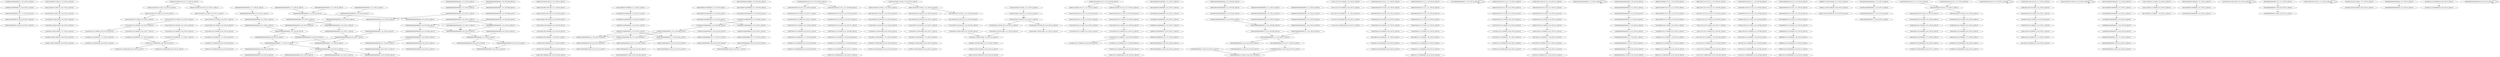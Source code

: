 digraph G {
    "00001010000000011100_8-28_COV:15_LEN:20" -> "00010100000000111000_9-29_COV:15_LEN:20";
    "00100011100011000010_8-28_COV:14_LEN:20" -> "01000111000110000100_9-29_COV:14_LEN:20";
    "00101010001101110000_4-24_COV:15_LEN:20" -> "01010100011011100000_5-25_COV:14_LEN:20";
    "00000000000000000000_7-27_COV:17_LEN:20" -> "00000000000000000000_8-28_COV:16_LEN:20";
    "00000000000000000000_6-26_COV:18_LEN:20" -> "00000000000000000000_7-27_COV:16_LEN:20";
    "01010001100110000001_7-26_COV:31_LEN:20" -> "10100011001100000010_8-27_COV:29_LEN:20";
    "10000010100000000011_6-26_COV:18_LEN:20" -> "00000101000000000110_7-27_COV:17_LEN:20";
    "01010100011011100000_5-25_COV:14_LEN:20" -> "10101000110111000001_6-26_COV:14_LEN:20";
    "00000101010001101110_1-21_COV:14_LEN:20" -> "00001010100011011100_2-22_COV:14_LEN:20";
    "00000000000000000000_2-22_COV:14_LEN:20" -> "00000000000000000000_3-23_COV:15_LEN:20";
    "10001000100011011100_2-22_COV:24_LEN:20" -> "00010001000110111000_3-23_COV:27_LEN:20";
    "11000110010001110100_1-20_COV:212_LEN:20" -> "10001100100011101001_2-21_COV:202_LEN:20";
    "11000110010001110100_1-20_COV:212_LEN:20" -> "10001100100011101001_2-22_COV:21_LEN:20";
    "00000000000000000000_2-22_COV:21_LEN:20" -> "00000000000000000000_3-23_COV:21_LEN:20";
    "00000101000000000110_7-27_COV:15_LEN:20" -> "00001010000000001100_8-28_COV:16_LEN:20";
    "00011001000111010011_3-22_COV:194_LEN:20" -> "00110010001110100110_4-23_COV:194_LEN:20";
    "01010001101111000001_7-26_COV:220_LEN:20" -> "10100011011110000010_8-28_COV:14_LEN:20";
    "01010001101111000001_7-26_COV:220_LEN:20" -> "10100011011110000010_8-27_COV:209_LEN:20";
    "00000101000000001110_7-27_COV:18_LEN:20" -> "00001010000000011100_8-28_COV:18_LEN:20";
    "00000000000000000000_4-24_COV:19_LEN:20" -> "00000000000000000000_5-25_COV:20_LEN:20";
    "00010001101110000000_7-27_COV:28_LEN:20" -> "00100011011100000000_8-28_COV:29_LEN:20";
    "00000100010000000000_1-20_COV:292_LEN:20" -> "00001000100000000000_2-21_COV:293_LEN:20";
    "00000000000000000000_3-23_COV:21_LEN:20" -> "00000000000000000000_4-24_COV:21_LEN:20";
    "10011101110111000001_6-26_COV:15_LEN:20" -> "00111011101110000010_7-27_COV:18_LEN:20";
    "10001100100011100011_2-22_COV:14_LEN:20" -> "00011001000111000110_3-23_COV:14_LEN:20";
    "00001010100011011100_2-22_COV:14_LEN:20" -> "00010101000110111000_3-23_COV:16_LEN:20";
    "00010101000110111000_3-23_COV:16_LEN:20" -> "00101010001101110000_4-24_COV:15_LEN:20";
    "10001000110110100000_6-26_COV:31_LEN:20" -> "00010001101101000000_7-27_COV:33_LEN:20";
    "00100010001011111100_4-23_COV:25_LEN:20" -> "01000100010111111000_5-24_COV:25_LEN:20";
    "00000000000000000000_5-25_COV:20_LEN:20" -> "00000000000000000000_6-26_COV:18_LEN:20";
    "10101000110111100000_6-25_COV:212_LEN:20" -> "01010001101111000001_7-26_COV:220_LEN:20";
    "10001100100011101001_2-21_COV:202_LEN:20" -> "00011001000111010011_3-22_COV:194_LEN:20";
    "10001100100011101001_2-21_COV:202_LEN:20" -> "00011001000111010010_3-23_COV:19_LEN:20";
    "11001110111011100000_5-25_COV:14_LEN:20" -> "10011101110111000001_6-26_COV:15_LEN:20";
    "00000000000000000000_4-23_COV:385_LEN:20" -> "00000000000000000000_5-24_COV:392_LEN:20";
    "10001000100011011010_2-22_COV:33_LEN:20" -> "00010001000110110100_3-23_COV:32_LEN:20";
    "00000000000000000000_2-22_COV:16_LEN:20" -> "00000000000000000000_3-23_COV:16_LEN:20";
    "01001000000000000111_5-25_COV:14_LEN:20" -> "01001000000000000111_5-25_COV:14_LEN:20";
    "00100010000000000001_4-23_COV:287_LEN:20" -> "01000100000000000011_5-24_COV:283_LEN:20";
    "10100110111100000100_8-28_COV:14_LEN:20" -> "01001101111000001000_9-29_COV:14_LEN:20";
    "00000000000000000000_4-24_COV:14_LEN:20" -> "00000000000000000000_5-25_COV:14_LEN:20";
    "00001010000000001110_8-27_COV:341_LEN:20" -> "00010100000000011100_9-28_COV:343_LEN:20";
    "00010001100110111000_3-22_COV:116_LEN:20" -> "00100011001101110000_4-23_COV:115_LEN:20";
    "00001010100011011100_2-22_COV:17_LEN:20" -> "00010101000110111000_3-23_COV:17_LEN:20";
    "00000100010000000000_1-21_COV:13_LEN:20" -> "00000100010000000000_1-21_COV:13_LEN:20";
    "10101000110011000000_6-25_COV:29_LEN:20" -> "01010001100110000001_7-26_COV:31_LEN:20";
    "00000000000000011110_8-27_COV:20_LEN:20" -> "00000000000000111100_9-28_COV:20_LEN:20";
    "00000101000001101111_1-20_COV:20_LEN:20" -> "00001010000011011110_2-21_COV:20_LEN:20";
    "01010001101110000010_7-27_COV:13_LEN:20" -> "10100011011100000100_8-28_COV:13_LEN:20";
    "00001000100010111111_2-21_COV:28_LEN:20" -> "00010001000101111110_3-22_COV:26_LEN:20";
    "00010000000000001111_7-26_COV:273_LEN:20" -> "00100000000000011110_8-27_COV:261_LEN:20";
    "00010000000000001111_7-26_COV:273_LEN:20" -> "00100000000000011110_8-28_COV:20_LEN:20";
    "00001010000000001110_8-28_COV:13_LEN:20" -> "00010100000000011100_9-29_COV:13_LEN:20";
    "11001110111011110000_5-24_COV:177_LEN:20" -> "10011101110111100000_6-25_COV:181_LEN:20";
    "00101000001101111000_4-23_COV:19_LEN:20" -> "01010000011011110000_5-24_COV:21_LEN:20";
    "01100110111100000000_9-28_COV:94_LEN:20" -> "11001101111000000000_10-29_COV:96_LEN:20";
    "00000001101110100000_7-26_COV:19_LEN:20" -> "00000011011101000000_8-27_COV:16_LEN:20";
    "00000000000000000000_6-26_COV:17_LEN:20" -> "00000000000000000000_7-27_COV:17_LEN:20";
    "00000000000000000000_3-23_COV:15_LEN:20" -> "00000000000000000000_4-24_COV:14_LEN:20";
    "00000111010011000010_9-28_COV:13_LEN:20" -> "00001110100110000100_10-29_COV:14_LEN:20";
    "10001001000111010011_2-22_COV:14_LEN:20" -> "00010010001110100110_3-23_COV:15_LEN:20";
    "01010100011001100000_5-24_COV:28_LEN:20" -> "10101000110011000000_6-25_COV:29_LEN:20";
    "00000101010001100110_1-20_COV:31_LEN:20" -> "00001010100011001100_2-21_COV:28_LEN:20";
    "00100010000000000011_4-24_COV:13_LEN:20" -> "01000100000000000111_5-25_COV:13_LEN:20";
    "00010001011111100000_7-26_COV:23_LEN:20" -> "00100010111111000000_8-27_COV:23_LEN:20";
    "00011001000111010010_3-23_COV:19_LEN:20" -> "00110010001110100100_4-24_COV:17_LEN:20";
    "01010100011011110000_5-24_COV:204_LEN:20" -> "10101000110111100000_6-25_COV:212_LEN:20";
    "00100010001101101000_4-24_COV:18_LEN:20" -> "01000100011011010000_5-25_COV:20_LEN:20";
    "00000000000000000000_3-23_COV:15_LEN:20" -> "00000000000000000000_4-24_COV:16_LEN:20";
    "00011001000111000110_3-23_COV:14_LEN:20" -> "00110010001110001100_4-24_COV:13_LEN:20";
    "00000000000000000000_3-22_COV:388_LEN:20" -> "00000000000000000000_4-23_COV:385_LEN:20";
    "00011001101110000011_7-26_COV:122_LEN:20" -> "00110011011100000110_8-27_COV:119_LEN:20";
    "00000001000000000000_2-22_COV:21_LEN:20" -> "00000010000000000001_3-23_COV:20_LEN:20";
    "01000110111010000000_9-28_COV:271_LEN:20" -> "10001101110100000000_10-29_COV:272_LEN:20";
    "10100011011110000010_8-27_COV:209_LEN:20" -> "01000110111100000100_9-28_COV:209_LEN:20";
    "00000000000000000000_5-25_COV:17_LEN:20" -> "00000000000000000000_6-26_COV:17_LEN:20";
    "01100100011101001000_5-25_COV:17_LEN:20" -> "11001000111010010000_6-26_COV:17_LEN:20";
    "00000000000000000000_3-23_COV:18_LEN:20" -> "00000000000000000000_4-24_COV:19_LEN:20";
    "01000100001001101110_1-20_COV:13_LEN:20" -> "01000100001001101110_1-20_COV:13_LEN:20";
    "01000110011011000001_5-25_COV:17_LEN:20" -> "10001100110110000011_6-26_COV:15_LEN:20";
    "10011101110111100000_6-25_COV:181_LEN:20" -> "00111011101111000001_7-26_COV:180_LEN:20";
    "01000100000000000111_5-25_COV:13_LEN:20" -> "10001000000000001111_6-26_COV:13_LEN:20";
    "00000000000000000000_2-22_COV:20_LEN:20" -> "00000000000000000000_3-23_COV:18_LEN:20";
    "01000100010001101101_1-21_COV:16_LEN:20" -> "10001000100011011010_2-22_COV:17_LEN:20";
    "00010100000000011100_9-28_COV:343_LEN:20" -> "00101000000000111000_10-29_COV:344_LEN:20";
    "01000001010000000001_5-25_COV:16_LEN:20" -> "10000010100000000011_6-26_COV:15_LEN:20";
    "00101010001101111000_4-23_COV:195_LEN:20" -> "01010100011011110000_5-24_COV:204_LEN:20";
    "01000100011011101000_5-24_COV:277_LEN:20" -> "10001000110111010000_6-25_COV:269_LEN:20";
    "10000010100000000011_6-26_COV:15_LEN:20" -> "00000101000000000110_7-27_COV:15_LEN:20";
    "10100000101000000000_4-23_COV:362_LEN:20" -> "01000001010000000001_5-25_COV:16_LEN:20";
    "10100000101000000000_4-23_COV:362_LEN:20" -> "01000001010000000001_5-24_COV:369_LEN:20";
    "00010101000110111100_3-22_COV:200_LEN:20" -> "00101010001101111000_4-23_COV:195_LEN:20";
    "00010001000101111110_3-22_COV:26_LEN:20" -> "00100010001011111100_4-23_COV:25_LEN:20";
    "00000000100000000000_1-21_COV:19_LEN:20" -> "00000001000000000000_2-22_COV:21_LEN:20";
    "10000001010000000001_4-24_COV:21_LEN:20" -> "00000010100000000011_5-25_COV:21_LEN:20";
    "00100011101001000010_8-28_COV:14_LEN:20" -> "01000111010010000100_9-29_COV:14_LEN:20";
    "00010010001110100110_3-23_COV:15_LEN:20" -> "00100100011101001100_4-24_COV:13_LEN:20";
    "00000000000000000000_5-24_COV:392_LEN:20" -> "00000000000000000000_6-25_COV:386_LEN:20";
    "00000000000000000000_5-24_COV:392_LEN:20" -> "00000000000000000000_6-26_COV:13_LEN:20";
    "00001010000000001100_8-28_COV:18_LEN:20" -> "00010100000000011000_9-29_COV:17_LEN:20";
    "00000110111100000100_9-28_COV:19_LEN:20" -> "00001101111000001000_10-29_COV:20_LEN:20";
    "00000000000000000000_4-24_COV:16_LEN:20" -> "00000000000000000000_5-25_COV:16_LEN:20";
    "01100100011101001000_5-25_COV:26_LEN:20" -> "11001000111010010000_6-26_COV:26_LEN:20";
    "00110011011100000110_8-27_COV:119_LEN:20" -> "01100110111000001101_9-28_COV:113_LEN:20";
    "01000100010001101110_1-20_COV:291_LEN:20" -> "10001000100011011100_2-22_COV:24_LEN:20";
    "01000100010001101110_1-20_COV:291_LEN:20" -> "10001000100011011101_2-21_COV:269_LEN:20";
    "00000000000000001111_7-26_COV:21_LEN:20" -> "00000000000000011110_8-27_COV:20_LEN:20";
    "01010011011110000010_7-27_COV:15_LEN:20" -> "10100110111100000100_8-28_COV:14_LEN:20";
    "01100100011101001100_5-24_COV:202_LEN:20" -> "11001000111010011000_6-25_COV:200_LEN:20";
    "01010001101110000010_7-27_COV:16_LEN:20" -> "10100011011100000100_8-28_COV:16_LEN:20";
    "00000000000000000000_8-28_COV:16_LEN:20" -> "00000000000000000000_9-29_COV:16_LEN:20";
    "00100011011010000000_8-28_COV:23_LEN:20" -> "01000110110100000000_9-29_COV:23_LEN:20";
    "00100010000000000001_3-23_COV:14_LEN:20" -> "01000100000000000011_5-24_COV:283_LEN:20";
    "00000000000000000000_1-21_COV:20_LEN:20" -> "00000000000000000000_2-22_COV:21_LEN:20";
    "00001010000000001100_8-28_COV:14_LEN:20" -> "00010100000000011000_9-29_COV:13_LEN:20";
    "00110011011110000000_8-27_COV:93_LEN:20" -> "01100110111100000000_9-28_COV:94_LEN:20";
    "00000000000000000000_7-26_COV:387_LEN:20" -> "00000000000000000000_8-27_COV:373_LEN:20";
    "00000000000000000000_7-26_COV:387_LEN:20" -> "00000000000000000000_8-28_COV:22_LEN:20";
    "00001010100011011111_2-21_COV:14_LEN:20" -> "00010101000110111110_3-22_COV:14_LEN:20";
    "10010001110001100001_7-27_COV:14_LEN:20" -> "00100011100011000010_8-28_COV:14_LEN:20";
    "10100000110111100000_6-25_COV:21_LEN:20" -> "01000001101111000001_7-26_COV:22_LEN:20";
    "11001000111010010000_6-26_COV:17_LEN:20" -> "10010001110100100001_7-27_COV:15_LEN:20";
    "10101000110111000001_6-26_COV:14_LEN:20" -> "01010001101110000010_7-27_COV:13_LEN:20";
    "00010001000110110100_3-23_COV:19_LEN:20" -> "00100010001101101000_4-24_COV:18_LEN:20";
    "11001000111010011000_6-25_COV:200_LEN:20" -> "10010001110100110000_7-26_COV:213_LEN:20";
    "00011001000110100110_3-23_COV:13_LEN:20" -> "00011001000110100110_3-23_COV:13_LEN:20";
    "00000000000000000000_1-21_COV:14_LEN:20" -> "00000000000000000000_2-22_COV:14_LEN:20";
    "00000101010001101111_1-20_COV:208_LEN:20" -> "00001010100011011111_2-21_COV:14_LEN:20";
    "00000101010001101111_1-20_COV:208_LEN:20" -> "00001010100011011110_2-21_COV:191_LEN:20";
    "10000001000000000111_6-26_COV:19_LEN:20" -> "00000010000000001110_7-27_COV:21_LEN:20";
    "01010000011011110000_5-24_COV:21_LEN:20" -> "10100000110111100000_6-25_COV:21_LEN:20";
    "00000000000000000000_8-28_COV:16_LEN:20" -> "00000000000000000000_10-29_COV:382_LEN:20";
    "01000001010000000011_5-25_COV:13_LEN:20" -> "10000010100000000111_6-26_COV:13_LEN:20";
    "01110111011100000100_8-28_COV:17_LEN:20" -> "11101110111000001000_9-29_COV:17_LEN:20";
    "00010001000000000000_2-22_COV:15_LEN:20" -> "00100010000000000001_3-23_COV:14_LEN:20";
    "00000101010001101110_1-21_COV:14_LEN:20" -> "00001010100011011100_2-22_COV:17_LEN:20";
    "01000001010000000011_5-25_COV:17_LEN:20" -> "10000010100000000111_6-26_COV:17_LEN:20";
    "10011100010111100000_6-25_COV:14_LEN:20" -> "00111000101111000001_7-26_COV:13_LEN:20";
    "00000101000000000111_7-26_COV:341_LEN:20" -> "00001010000000001110_8-27_COV:341_LEN:20";
    "00000101000000000111_7-26_COV:341_LEN:20" -> "00001010000000001110_8-28_COV:13_LEN:20";
    "01110111011110000010_8-27_COV:182_LEN:20" -> "11101110111100000100_9-28_COV:182_LEN:20";
    "00010001000000000001_3-23_COV:15_LEN:20" -> "00100010000000000011_4-24_COV:13_LEN:20";
    "00010100000010000000_1-21_COV:20_LEN:20" -> "00101000000100000000_2-22_COV:21_LEN:20";
    "00000110111010000000_9-28_COV:15_LEN:20" -> "00001101110100000000_10-29_COV:15_LEN:20";
    "00000100000000011100_8-28_COV:23_LEN:20" -> "00001000000000111000_9-29_COV:24_LEN:20";
    "00000000000000000000_2-22_COV:14_LEN:20" -> "00000000000000000000_3-23_COV:15_LEN:20";
    "10000010100000000111_6-26_COV:13_LEN:20" -> "00000101000000001110_7-27_COV:14_LEN:20";
    "00000000000000000000_2-22_COV:16_LEN:20" -> "00000000000000000000_3-23_COV:14_LEN:20";
    "10010001110100110000_7-26_COV:213_LEN:20" -> "00100011101001100001_8-27_COV:207_LEN:20";
    "00000000000000000000_9-28_COV:371_LEN:20" -> "00000000000000000000_10-29_COV:382_LEN:20";
    "00000000000000000000_4-24_COV:15_LEN:20" -> "00000000000000000000_5-25_COV:17_LEN:20";
    "00010100000101000000_1-20_COV:354_LEN:20" -> "00101000001010000000_2-21_COV:359_LEN:20";
    "00000000000000111100_9-28_COV:20_LEN:20" -> "00000000000001111000_10-29_COV:20_LEN:20";
    "00100011011010000000_8-28_COV:34_LEN:20" -> "01000110110100000000_9-29_COV:34_LEN:20";
    "00011001000111010010_3-23_COV:24_LEN:20" -> "00110010001110100100_4-24_COV:26_LEN:20";
    "00110010001110100110_4-23_COV:194_LEN:20" -> "01100100011101001100_5-24_COV:202_LEN:20";
    "00000011101001100001_8-27_COV:13_LEN:20" -> "00000111010011000010_9-28_COV:13_LEN:20";
    "00010101000110111000_3-23_COV:17_LEN:20" -> "00101010001101110000_4-24_COV:17_LEN:20";
    "01010100011011100000_5-25_COV:14_LEN:20" -> "10101000110111000001_6-26_COV:17_LEN:20";
    "00100000000000011110_8-27_COV:261_LEN:20" -> "01000000000000111100_9-28_COV:267_LEN:20";
    "00010101000110011000_3-22_COV:29_LEN:20" -> "00101010001100110000_4-23_COV:28_LEN:20";
    "10010001100110111100_3-22_COV:96_LEN:20" -> "00100011001101111000_4-23_COV:94_LEN:20";
    "00010001000110111010_3-22_COV:283_LEN:20" -> "00100010001101110100_4-23_COV:279_LEN:20";
    "00010001101101000000_7-27_COV:24_LEN:20" -> "00100011011010000000_8-28_COV:23_LEN:20";
    "00010001000110111000_3-23_COV:27_LEN:20" -> "00100010001101110000_4-24_COV:27_LEN:20";
    "01001000110011011110_2-21_COV:92_LEN:20" -> "10010001100110111100_3-22_COV:96_LEN:20";
    "00010000000110111010_3-22_COV:18_LEN:20" -> "00100000001101110100_4-23_COV:16_LEN:20";
    "10001100110110000011_6-26_COV:15_LEN:20" -> "00011001101100000110_7-27_COV:15_LEN:20";
    "00010101000110111110_3-22_COV:14_LEN:20" -> "00101010001101111100_4-23_COV:13_LEN:20";
    "01010001101110000010_7-27_COV:17_LEN:20" -> "10100011011100000100_8-28_COV:16_LEN:20";
    "00110010001110100100_4-24_COV:17_LEN:20" -> "01100100011101001000_5-25_COV:17_LEN:20";
    "10001000100011011010_2-22_COV:17_LEN:20" -> "00010001000110110100_3-23_COV:18_LEN:20";
    "10001100110111000001_6-25_COV:121_LEN:20" -> "00011001101110000011_7-26_COV:122_LEN:20";
    "00000000000000000000_7-27_COV:13_LEN:20" -> "00000000000000000000_8-28_COV:13_LEN:20";
    "10101001101111000001_6-26_COV:16_LEN:20" -> "01010011011110000010_7-27_COV:15_LEN:20";
    "00010000000000000000_3-22_COV:28_LEN:20" -> "00100000000000000001_4-23_COV:23_LEN:20";
    "00000010100000000011_5-25_COV:21_LEN:20" -> "00000101000000000110_7-26_COV:14_LEN:20";
    "00000010100000000011_5-25_COV:21_LEN:20" -> "00000101000000000111_7-26_COV:341_LEN:20";
    "00000010100000000011_5-25_COV:21_LEN:20" -> "00000101000000000110_7-27_COV:14_LEN:20";
    "00001010100110111100_2-22_COV:16_LEN:20" -> "00010101001101111000_3-23_COV:16_LEN:20";
    "10001000110011011100_2-21_COV:113_LEN:20" -> "00010001100110111000_3-22_COV:116_LEN:20";
    "00101000001010000000_2-22_COV:17_LEN:20" -> "01010000010100000000_3-23_COV:17_LEN:20";
    "00000000000000000000_8-28_COV:13_LEN:20" -> "00000000000000000000_9-29_COV:14_LEN:20";
    "10101000110111000001_6-26_COV:17_LEN:20" -> "01010001101110000010_7-27_COV:16_LEN:20";
    "00101000001010000000_2-22_COV:14_LEN:20" -> "01010000010100000000_3-23_COV:14_LEN:20";
    "00110010001110100100_4-24_COV:26_LEN:20" -> "01100100011101001000_5-25_COV:26_LEN:20";
    "00010000001010000000_1-21_COV:21_LEN:20" -> "00100000010100000000_2-22_COV:21_LEN:20";
    "00100010001101110000_4-24_COV:27_LEN:20" -> "01000100011011100000_5-25_COV:26_LEN:20";
    "01000110111100000100_9-28_COV:209_LEN:20" -> "10001101111000001000_10-29_COV:201_LEN:20";
    "00000000000000000000_8-28_COV:16_LEN:20" -> "00000000000000000000_9-29_COV:15_LEN:20";
    "10100011011100000100_8-28_COV:20_LEN:20" -> "01000110111000001000_9-29_COV:19_LEN:20";
    "01000111010011000010_9-28_COV:213_LEN:20" -> "10001110100110000100_10-29_COV:219_LEN:20";
    "00000100000000000011_4-24_COV:16_LEN:20" -> "00001000000000000111_5-25_COV:16_LEN:20";
    "10100000010000000001_4-24_COV:19_LEN:20" -> "01000000100000000011_5-25_COV:19_LEN:20";
    "00000000000000000000_8-27_COV:373_LEN:20" -> "00000000000000000000_9-28_COV:371_LEN:20";
    "00000000000000000000_3-23_COV:14_LEN:20" -> "00000000000000000000_5-24_COV:392_LEN:20";
    "00001010000000001100_8-28_COV:16_LEN:20" -> "00010100000000011000_9-29_COV:17_LEN:20";
    "00000000000000000000_6-25_COV:386_LEN:20" -> "00000000000000000000_7-26_COV:387_LEN:20";
    "00100011001101111000_4-23_COV:94_LEN:20" -> "01000110011011110000_5-24_COV:96_LEN:20";
    "00000000000000000000_1-21_COV:16_LEN:20" -> "00000000000000000000_2-22_COV:16_LEN:20";
    "11001000111010010000_6-26_COV:26_LEN:20" -> "10010001110100100001_7-27_COV:25_LEN:20";
    "00000000000000000000_1-21_COV:18_LEN:20" -> "00000000000000000000_2-22_COV:16_LEN:20";
    "00010100000110111100_3-22_COV:19_LEN:20" -> "00101000001101111000_4-23_COV:19_LEN:20";
    "00010001101101000000_7-27_COV:20_LEN:20" -> "00100011011010000000_8-28_COV:19_LEN:20";
    "10001000000011011101_2-21_COV:16_LEN:20" -> "00010000000110111010_3-22_COV:18_LEN:20";
    "01000000101000000000_3-23_COV:22_LEN:20" -> "10000001010000000001_4-24_COV:21_LEN:20";
    "10000010100000000011_6-25_COV:346_LEN:20" -> "00000101000000000110_7-26_COV:14_LEN:20";
    "10000010100000000011_6-25_COV:346_LEN:20" -> "00000101000000000111_7-26_COV:341_LEN:20";
    "10000010100000000011_6-25_COV:346_LEN:20" -> "00000101000000000110_7-27_COV:14_LEN:20";
    "00001000100000000000_2-21_COV:293_LEN:20" -> "00010001000000000000_3-22_COV:297_LEN:20";
    "01000110011000000100_9-28_COV:29_LEN:20" -> "10001100110000001000_10-29_COV:28_LEN:20";
    "01100100011010011000_5-25_COV:13_LEN:20" -> "01100100011010011000_5-25_COV:13_LEN:20";
    "10001000100011011010_2-22_COV:17_LEN:20" -> "00010001000110110100_3-23_COV:19_LEN:20";
    "01000101111110000000_9-28_COV:22_LEN:20" -> "10001011111100000000_10-29_COV:22_LEN:20";
    "00011001110111011110_2-21_COV:180_LEN:20" -> "00110011101110111100_3-22_COV:183_LEN:20";
    "11101110111100000100_9-28_COV:182_LEN:20" -> "11011101111000001000_10-29_COV:192_LEN:20";
    "00100000000000011100_8-28_COV:15_LEN:20" -> "01000000000000111000_9-29_COV:15_LEN:20";
    "00101010001101110000_4-24_COV:17_LEN:20" -> "01010100011011100000_5-25_COV:19_LEN:20";
    "10001100110111100000_6-25_COV:96_LEN:20" -> "00011001101111000000_7-26_COV:91_LEN:20";
    "01000110011011100000_5-24_COV:121_LEN:20" -> "10001100110111000001_6-25_COV:121_LEN:20";
    "00000000000000000000_4-24_COV:21_LEN:20" -> "00000000000000000000_5-25_COV:20_LEN:20";
    "00000000000000000000_5-25_COV:20_LEN:20" -> "00000000000000000000_6-26_COV:19_LEN:20";
    "00100000010100000000_2-22_COV:21_LEN:20" -> "01000000101000000000_3-23_COV:22_LEN:20";
    "10101000110111000001_6-26_COV:16_LEN:20" -> "01010001101110000010_7-27_COV:17_LEN:20";
    "00100000001101110100_4-23_COV:16_LEN:20" -> "01000000011011101000_5-24_COV:18_LEN:20";
    "11000110010001101001_1-21_COV:14_LEN:20" -> "11000110010001101001_1-21_COV:14_LEN:20";
    "01100111011101111000_4-23_COV:183_LEN:20" -> "11001110111011110000_5-24_COV:177_LEN:20";
    "00010001101101000000_7-27_COV:33_LEN:20" -> "00100011011010000000_8-28_COV:34_LEN:20";
    "00100010001101110100_4-23_COV:279_LEN:20" -> "01000100011011101000_5-24_COV:277_LEN:20";
    "00001010100011011110_2-21_COV:191_LEN:20" -> "00010101000110111100_3-22_COV:200_LEN:20";
    "10001000110111010000_6-25_COV:269_LEN:20" -> "00010001101110100000_7-26_COV:268_LEN:20";
    "00010010001110100110_3-23_COV:15_LEN:20" -> "00100100011101001100_4-24_COV:15_LEN:20";
    "00000101000000000110_7-27_COV:14_LEN:20" -> "00001010000000001100_8-28_COV:14_LEN:20";
    "01000000000000111100_9-28_COV:267_LEN:20" -> "10000000000001111000_10-29_COV:279_LEN:20";
    "01100100011100011000_5-25_COV:13_LEN:20" -> "11001000111000110000_6-26_COV:13_LEN:20";
    "10010001110100100001_7-27_COV:25_LEN:20" -> "00100011101001000010_8-28_COV:29_LEN:20";
    "10001100100011101001_2-22_COV:21_LEN:20" -> "00011001000111010010_3-23_COV:24_LEN:20";
    "00100010111111000000_8-27_COV:23_LEN:20" -> "01000101111110000000_9-28_COV:22_LEN:20";
    "00000100000000000000_1-20_COV:26_LEN:20" -> "00001000000000000000_2-21_COV:27_LEN:20";
    "01010000010100000000_3-23_COV:17_LEN:20" -> "10100000101000000001_4-24_COV:17_LEN:20";
    "10010001101001100001_7-27_COV:13_LEN:20" -> "00100011010011000010_8-28_COV:13_LEN:20";
    "00010001101110100000_7-26_COV:268_LEN:20" -> "00100011011101000000_8-27_COV:264_LEN:20";
    "00001010100011001100_2-21_COV:28_LEN:20" -> "00010101000110011000_3-22_COV:29_LEN:20";
    "01010100011011100000_5-25_COV:13_LEN:20" -> "10101000110111000001_6-26_COV:16_LEN:20";
    "00000000000000000000_6-26_COV:14_LEN:20" -> "00000000000000000000_7-27_COV:13_LEN:20";
    "11001110001011110000_5-24_COV:14_LEN:20" -> "10011100010111100000_6-25_COV:14_LEN:20";
    "11001000111000110000_6-26_COV:13_LEN:20" -> "10010001110001100001_7-27_COV:14_LEN:20";
    "01000100011001101110_1-20_COV:121_LEN:20" -> "10001000110011011100_2-21_COV:113_LEN:20";
    "01010100011011111000_5-24_COV:13_LEN:20" -> "10101000110111110000_6-25_COV:14_LEN:20";
    "01000100011001101100_1-21_COV:15_LEN:20" -> "10001000110011011000_2-22_COV:16_LEN:20";
    "00001000001010000000_1-21_COV:19_LEN:20" -> "00010000010100000000_2-22_COV:19_LEN:20";
    "00010001000000000000_3-22_COV:297_LEN:20" -> "00100010000000000001_4-23_COV:287_LEN:20";
    "00001000100000000000_1-21_COV:14_LEN:20" -> "00010001000000000000_2-22_COV:15_LEN:20";
    "10000010100000000111_6-26_COV:17_LEN:20" -> "00000101000000001110_7-27_COV:18_LEN:20";
    "00000000000000000000_6-26_COV:19_LEN:20" -> "00000000000000000000_7-27_COV:17_LEN:20";
    "00100011011101000000_8-27_COV:264_LEN:20" -> "01000110111010000000_9-28_COV:271_LEN:20";
    "10001000101111110000_6-25_COV:24_LEN:20" -> "00010001011111100000_7-26_COV:23_LEN:20";
    "01000100011011010000_5-25_COV:20_LEN:20" -> "10001000110110100000_6-26_COV:20_LEN:20";
    "01000100010111111000_5-24_COV:25_LEN:20" -> "10001000101111110000_6-25_COV:24_LEN:20";
    "00000000000000000000_7-27_COV:16_LEN:20" -> "00000000000000000000_8-28_COV:16_LEN:20";
    "01010000010100000000_3-22_COV:358_LEN:20" -> "10100000101000000000_4-23_COV:362_LEN:20";
    "01000001010000000001_5-24_COV:369_LEN:20" -> "10000010100000000011_6-26_COV:18_LEN:20";
    "01000001010000000001_5-24_COV:369_LEN:20" -> "10000010100000000011_6-25_COV:346_LEN:20";
    "00010100000101000000_1-21_COV:17_LEN:20" -> "00101000001010000000_2-22_COV:17_LEN:20";
    "01000001101111000001_7-26_COV:22_LEN:20" -> "10000011011110000010_8-27_COV:19_LEN:20";
    "00000000000000000000_5-25_COV:13_LEN:20" -> "00000000000000000000_6-26_COV:13_LEN:20";
    "00000000000000000000_5-25_COV:14_LEN:20" -> "00000000000000000000_6-26_COV:14_LEN:20";
    "00000000000000000000_7-27_COV:16_LEN:20" -> "00000000000000000000_8-28_COV:16_LEN:20";
    "00101000000100000000_2-22_COV:21_LEN:20" -> "01010000001000000000_3-23_COV:21_LEN:20";
    "00010000010100000000_2-22_COV:19_LEN:20" -> "00100000101000000000_3-23_COV:22_LEN:20";
    "00010001000110110100_3-23_COV:32_LEN:20" -> "00100010001101101000_4-24_COV:31_LEN:20";
    "00100011001101100000_4-24_COV:18_LEN:20" -> "01000110011011000001_5-25_COV:17_LEN:20";
    "00001010000011011110_2-21_COV:20_LEN:20" -> "00010100000110111100_3-22_COV:19_LEN:20";
    "00000101000000001110_7-27_COV:14_LEN:20" -> "00001010000000011100_8-28_COV:15_LEN:20";
    "10100000101000000001_4-24_COV:17_LEN:20" -> "01000001010000000011_5-25_COV:17_LEN:20";
    "01000100011011010000_5-25_COV:31_LEN:20" -> "10001000110110100000_6-26_COV:31_LEN:20";
    "00001010000000011100_8-28_COV:18_LEN:20" -> "00010100000000111000_9-29_COV:16_LEN:20";
    "01000000000000111100_8-28_COV:13_LEN:20" -> "10000000000001111000_10-29_COV:279_LEN:20";
    "10100011011100000100_8-28_COV:16_LEN:20" -> "01000110111000001000_9-29_COV:15_LEN:20";
    "00000011011101000000_8-27_COV:16_LEN:20" -> "00000110111010000000_9-28_COV:15_LEN:20";
    "01000100010001101101_1-21_COV:32_LEN:20" -> "10001000100011011010_2-22_COV:33_LEN:20";
    "00100011011010000000_8-28_COV:19_LEN:20" -> "01000110110100000000_9-29_COV:17_LEN:20";
    "00000101010011011110_1-21_COV:15_LEN:20" -> "00001010100110111100_2-22_COV:16_LEN:20";
    "00000000000000000000_8-28_COV:14_LEN:20" -> "00000000000000000000_9-29_COV:14_LEN:20";
    "10000000110111010000_6-25_COV:18_LEN:20" -> "00000001101110100000_7-26_COV:19_LEN:20";
    "00100100011001101111_1-20_COV:90_LEN:20" -> "01001000110011011110_2-21_COV:92_LEN:20";
    "10001000000000000111_6-25_COV:268_LEN:20" -> "00010000000000001111_7-26_COV:273_LEN:20";
    "00000010000000001110_7-27_COV:21_LEN:20" -> "00000100000000011100_8-28_COV:23_LEN:20";
    "10001000110110100000_6-26_COV:23_LEN:20" -> "00010001101101000000_7-27_COV:24_LEN:20";
    "00011001101100000110_7-27_COV:15_LEN:20" -> "00110011011000001101_8-28_COV:14_LEN:20";
    "00000000000000000000_8-28_COV:18_LEN:20" -> "00000000000000000000_9-29_COV:19_LEN:20";
    "00110011101110111100_3-22_COV:183_LEN:20" -> "01100111011101111000_4-23_COV:183_LEN:20";
    "10001000110011011000_2-22_COV:16_LEN:20" -> "00010001100110110000_3-23_COV:17_LEN:20";
    "00001100111011101111_1-20_COV:187_LEN:20" -> "00011001110111011110_2-21_COV:180_LEN:20";
    "00000000000000000000_2-22_COV:13_LEN:20" -> "00000000000000000000_3-23_COV:13_LEN:20";
    "01010001101110000010_7-27_COV:20_LEN:20" -> "10100011011100000100_8-28_COV:20_LEN:20";
    "01000000000000000011_5-24_COV:22_LEN:20" -> "10000000000000000111_6-25_COV:22_LEN:20";
    "00100000000000000001_4-23_COV:23_LEN:20" -> "01000000000000000011_5-24_COV:22_LEN:20";
    "00101010011011110000_4-24_COV:16_LEN:20" -> "01010100110111100000_5-25_COV:16_LEN:20";
    "00100010111010000000_8-28_COV:13_LEN:20" -> "01000101110100000000_9-29_COV:14_LEN:20";
    "00100011101001100001_8-27_COV:207_LEN:20" -> "01000111010011000010_9-28_COV:213_LEN:20";
    "10010001110100100001_7-27_COV:15_LEN:20" -> "00100011101001000010_8-28_COV:14_LEN:20";
    "00111011101111000001_7-26_COV:180_LEN:20" -> "01110111011110000010_8-27_COV:182_LEN:20";
    "00000101000000000110_7-27_COV:17_LEN:20" -> "00001010000000001100_8-28_COV:18_LEN:20";
    "00000000000000000000_9-29_COV:13_LEN:20" -> "00000000000000000000_9-29_COV:13_LEN:20";
    "00010001000110110100_3-23_COV:18_LEN:20" -> "00100010001101101000_4-24_COV:19_LEN:20";
    "01000100011011100000_5-25_COV:26_LEN:20" -> "10001000110111000000_6-26_COV:25_LEN:20";
    "00000000000000000000_7-27_COV:17_LEN:20" -> "00000000000000000000_8-28_COV:18_LEN:20";
    "00101000001010000000_2-21_COV:359_LEN:20" -> "01010000010100000000_3-22_COV:358_LEN:20";
    "00100010001101101000_4-24_COV:31_LEN:20" -> "01000100011011010000_5-25_COV:31_LEN:20";
    "00100000101000000000_3-23_COV:22_LEN:20" -> "01000001010000000001_5-25_COV:16_LEN:20";
    "00100000101000000000_3-23_COV:22_LEN:20" -> "01000001010000000001_5-24_COV:369_LEN:20";
    "10001001000111010011_2-22_COV:14_LEN:20" -> "00010010001110100110_3-23_COV:15_LEN:20";
    "00001000000000000000_2-21_COV:27_LEN:20" -> "00010000000000000000_3-22_COV:28_LEN:20";
    "10000000000000000111_6-25_COV:22_LEN:20" -> "00000000000000001111_7-26_COV:21_LEN:20";
    "00111011101110000010_7-27_COV:18_LEN:20" -> "01110111011100000100_8-28_COV:17_LEN:20";
    "00100100011101001100_4-24_COV:13_LEN:20" -> "01001000111010011000_5-25_COV:13_LEN:20";
    "00000000000000000000_8-28_COV:22_LEN:20" -> "00000000000000000000_9-29_COV:21_LEN:20";
    "00000000000000000000_3-23_COV:16_LEN:20" -> "00000000000000000000_4-24_COV:15_LEN:20";
    "00000000000000000000_5-25_COV:14_LEN:20" -> "00000000000000000000_6-26_COV:13_LEN:20";
    "01000110011011110000_5-24_COV:96_LEN:20" -> "10001100110111100000_6-25_COV:96_LEN:20";
    "00000000000000000000_1-20_COV:386_LEN:20" -> "00000000000000000000_2-22_COV:14_LEN:20";
    "00000000000000000000_1-20_COV:386_LEN:20" -> "00000000000000000000_2-21_COV:388_LEN:20";
    "10001000110111000000_6-26_COV:25_LEN:20" -> "00010001101110000000_7-27_COV:28_LEN:20";
    "00011001101111000000_7-26_COV:91_LEN:20" -> "00110011011110000000_8-27_COV:93_LEN:20";
    "00000000000000000000_2-21_COV:388_LEN:20" -> "00000000000000000000_3-22_COV:388_LEN:20";
    "00000100010001011111_1-20_COV:28_LEN:20" -> "00001000100010111111_2-21_COV:28_LEN:20";
    "01000100010001101101_1-21_COV:19_LEN:20" -> "10001000100011011010_2-22_COV:17_LEN:20";
    "01001000111010011000_5-25_COV:18_LEN:20" -> "10010001110100110000_7-26_COV:213_LEN:20";
    "01010000001000000000_3-23_COV:21_LEN:20" -> "10100000010000000001_4-24_COV:19_LEN:20";
    "00100011001101110000_4-23_COV:115_LEN:20" -> "01000110011011100000_5-24_COV:121_LEN:20";
    "10001000110110100000_6-26_COV:20_LEN:20" -> "00010001101101000000_7-27_COV:20_LEN:20";
    "01010100011011100000_5-25_COV:19_LEN:20" -> "10101000110111000001_6-26_COV:18_LEN:20";
    "00000000000000000000_5-25_COV:13_LEN:20" -> "00000000000000000000_6-26_COV:13_LEN:20";
    "01000000100000000011_5-25_COV:19_LEN:20" -> "10000001000000000111_6-26_COV:19_LEN:20";
    "00100000000000011110_8-28_COV:20_LEN:20" -> "01000000000000111100_9-29_COV:20_LEN:20";
    "10100011001100000010_8-27_COV:29_LEN:20" -> "01000110011000000100_9-28_COV:29_LEN:20";
    "00100010001101101000_4-24_COV:19_LEN:20" -> "01000100011011010000_5-25_COV:22_LEN:20";
    "10000011011110000010_8-27_COV:19_LEN:20" -> "00000110111100000100_9-28_COV:19_LEN:20";
    "00000010000000000001_3-23_COV:20_LEN:20" -> "00000100000000000011_4-24_COV:16_LEN:20";
    "00101010001100110000_4-23_COV:28_LEN:20" -> "01010100011001100000_5-24_COV:28_LEN:20";
    "00000000000000000000_7-27_COV:13_LEN:20" -> "00000000000000000000_8-28_COV:14_LEN:20";
    "00010001100110110000_3-23_COV:17_LEN:20" -> "00100011001101100000_4-24_COV:18_LEN:20";
    "00000000000000000000_5-25_COV:16_LEN:20" -> "00000000000000000000_6-26_COV:17_LEN:20";
    "00010000000000001110_7-27_COV:14_LEN:20" -> "00100000000000011100_8-28_COV:15_LEN:20";
    "00001000000000000111_5-25_COV:16_LEN:20" -> "00010000000000001111_7-26_COV:273_LEN:20";
    "10100011011100000100_8-28_COV:16_LEN:20" -> "01000110111000001000_9-29_COV:13_LEN:20";
    "00000000000000000000_6-26_COV:13_LEN:20" -> "00000000000000000000_7-27_COV:13_LEN:20";
    "10001000100011011101_2-21_COV:269_LEN:20" -> "00010001000110111010_3-22_COV:283_LEN:20";
    "00100011011100000000_8-28_COV:29_LEN:20" -> "01000110111000000000_9-29_COV:30_LEN:20";
    "00010100000101000000_1-21_COV:14_LEN:20" -> "00101000001010000000_2-22_COV:14_LEN:20";
    "00000000000000000000_1-21_COV:21_LEN:20" -> "00000000000000000000_2-22_COV:20_LEN:20";
    "01000000011011101000_5-24_COV:18_LEN:20" -> "10000000110111010000_6-25_COV:18_LEN:20";
    "00000000000000000000_6-26_COV:17_LEN:20" -> "00000000000000000000_7-27_COV:16_LEN:20";
    "00110010001110001100_4-24_COV:13_LEN:20" -> "01100100011100011000_5-25_COV:13_LEN:20";
    "00101010001101111100_4-23_COV:13_LEN:20" -> "01010100011011111000_5-24_COV:13_LEN:20";
    "11000100100011101001_1-21_COV:14_LEN:20" -> "10001001000111010011_2-22_COV:14_LEN:20";
    "00100100011101001100_4-24_COV:15_LEN:20" -> "01001000111010011000_5-25_COV:18_LEN:20";
    "00010101001101111000_3-23_COV:16_LEN:20" -> "00101010011011110000_4-24_COV:16_LEN:20";
    "01000100011011010000_5-25_COV:22_LEN:20" -> "10001000110110100000_6-26_COV:23_LEN:20";
    "00101010001101110000_4-24_COV:14_LEN:20" -> "01010100011011100000_5-25_COV:14_LEN:20";
    "10101000110111000001_6-26_COV:18_LEN:20" -> "01010001101110000010_7-27_COV:20_LEN:20";
    "01100110111000001101_9-28_COV:113_LEN:20" -> "11001101110000011011_10-29_COV:115_LEN:20";
    "01010100110111100000_5-25_COV:16_LEN:20" -> "10101001101111000001_6-26_COV:16_LEN:20";
    "00100011101001000010_8-28_COV:29_LEN:20" -> "01000111010010000100_9-29_COV:29_LEN:20";
    "01000100000000000011_5-24_COV:283_LEN:20" -> "10001000000000000111_6-25_COV:268_LEN:20";
    "01000100000001101110_1-20_COV:16_LEN:20" -> "10001000000011011101_2-21_COV:16_LEN:20";
}
